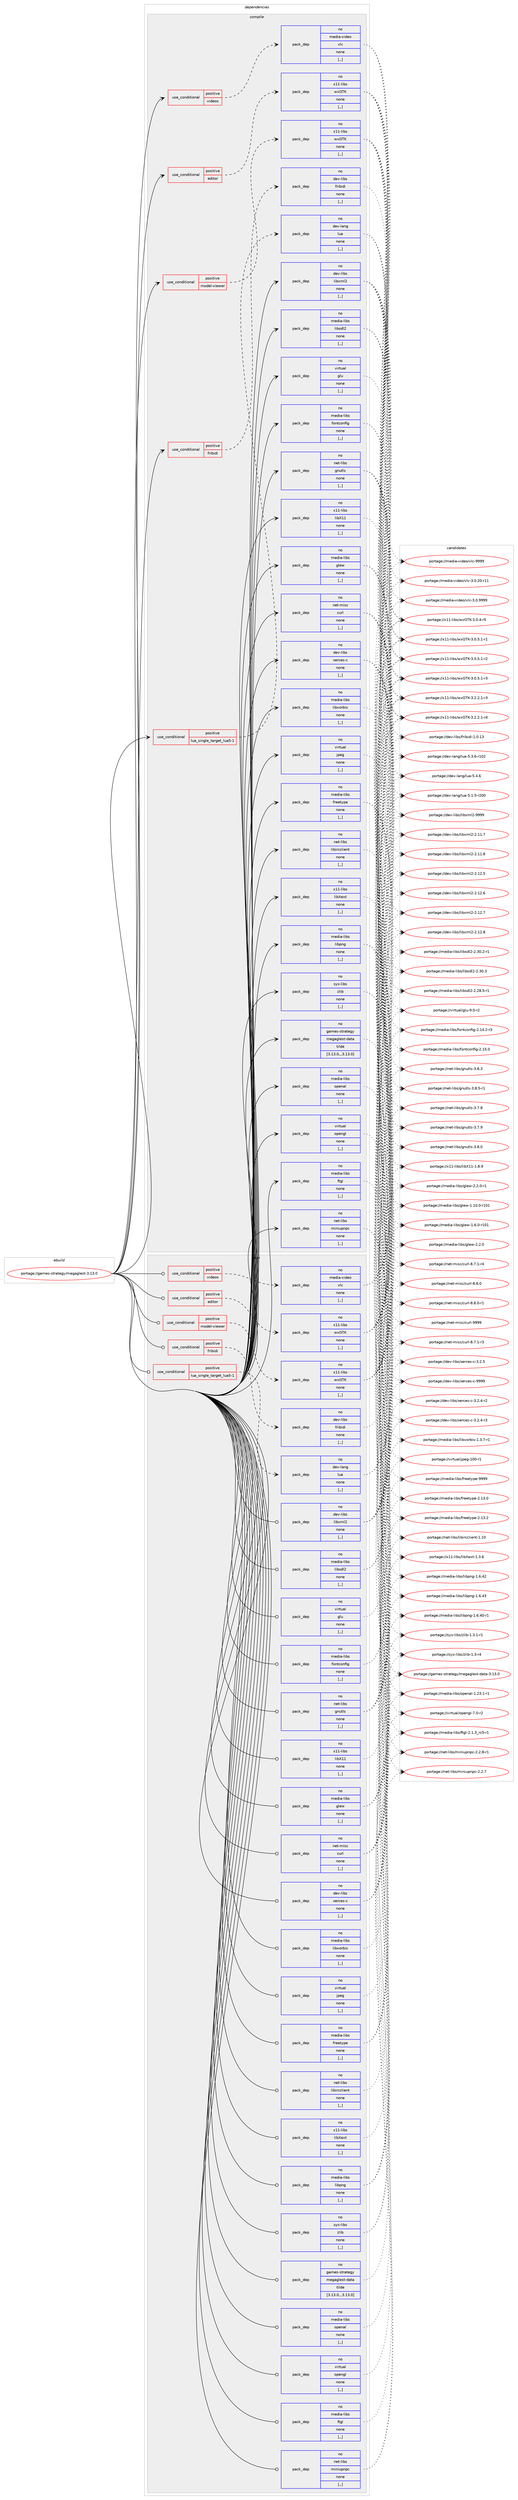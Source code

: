 digraph prolog {

# *************
# Graph options
# *************

newrank=true;
concentrate=true;
compound=true;
graph [rankdir=LR,fontname=Helvetica,fontsize=10,ranksep=1.5];#, ranksep=2.5, nodesep=0.2];
edge  [arrowhead=vee];
node  [fontname=Helvetica,fontsize=10];

# **********
# The ebuild
# **********

subgraph cluster_leftcol {
color=gray;
rank=same;
label=<<i>ebuild</i>>;
id [label="portage://games-strategy/megaglest-3.13.0", color=red, width=4, href="../games-strategy/megaglest-3.13.0.svg"];
}

# ****************
# The dependencies
# ****************

subgraph cluster_midcol {
color=gray;
label=<<i>dependencies</i>>;
subgraph cluster_compile {
fillcolor="#eeeeee";
style=filled;
label=<<i>compile</i>>;
subgraph cond63390 {
dependency230064 [label=<<TABLE BORDER="0" CELLBORDER="1" CELLSPACING="0" CELLPADDING="4"><TR><TD ROWSPAN="3" CELLPADDING="10">use_conditional</TD></TR><TR><TD>positive</TD></TR><TR><TD>editor</TD></TR></TABLE>>, shape=none, color=red];
subgraph pack165168 {
dependency230065 [label=<<TABLE BORDER="0" CELLBORDER="1" CELLSPACING="0" CELLPADDING="4" WIDTH="220"><TR><TD ROWSPAN="6" CELLPADDING="30">pack_dep</TD></TR><TR><TD WIDTH="110">no</TD></TR><TR><TD>x11-libs</TD></TR><TR><TD>wxGTK</TD></TR><TR><TD>none</TD></TR><TR><TD>[,,]</TD></TR></TABLE>>, shape=none, color=blue];
}
dependency230064:e -> dependency230065:w [weight=20,style="dashed",arrowhead="vee"];
}
id:e -> dependency230064:w [weight=20,style="solid",arrowhead="vee"];
subgraph cond63391 {
dependency230066 [label=<<TABLE BORDER="0" CELLBORDER="1" CELLSPACING="0" CELLPADDING="4"><TR><TD ROWSPAN="3" CELLPADDING="10">use_conditional</TD></TR><TR><TD>positive</TD></TR><TR><TD>fribidi</TD></TR></TABLE>>, shape=none, color=red];
subgraph pack165169 {
dependency230067 [label=<<TABLE BORDER="0" CELLBORDER="1" CELLSPACING="0" CELLPADDING="4" WIDTH="220"><TR><TD ROWSPAN="6" CELLPADDING="30">pack_dep</TD></TR><TR><TD WIDTH="110">no</TD></TR><TR><TD>dev-libs</TD></TR><TR><TD>fribidi</TD></TR><TR><TD>none</TD></TR><TR><TD>[,,]</TD></TR></TABLE>>, shape=none, color=blue];
}
dependency230066:e -> dependency230067:w [weight=20,style="dashed",arrowhead="vee"];
}
id:e -> dependency230066:w [weight=20,style="solid",arrowhead="vee"];
subgraph cond63392 {
dependency230068 [label=<<TABLE BORDER="0" CELLBORDER="1" CELLSPACING="0" CELLPADDING="4"><TR><TD ROWSPAN="3" CELLPADDING="10">use_conditional</TD></TR><TR><TD>positive</TD></TR><TR><TD>lua_single_target_lua5-1</TD></TR></TABLE>>, shape=none, color=red];
subgraph pack165170 {
dependency230069 [label=<<TABLE BORDER="0" CELLBORDER="1" CELLSPACING="0" CELLPADDING="4" WIDTH="220"><TR><TD ROWSPAN="6" CELLPADDING="30">pack_dep</TD></TR><TR><TD WIDTH="110">no</TD></TR><TR><TD>dev-lang</TD></TR><TR><TD>lua</TD></TR><TR><TD>none</TD></TR><TR><TD>[,,]</TD></TR></TABLE>>, shape=none, color=blue];
}
dependency230068:e -> dependency230069:w [weight=20,style="dashed",arrowhead="vee"];
}
id:e -> dependency230068:w [weight=20,style="solid",arrowhead="vee"];
subgraph cond63393 {
dependency230070 [label=<<TABLE BORDER="0" CELLBORDER="1" CELLSPACING="0" CELLPADDING="4"><TR><TD ROWSPAN="3" CELLPADDING="10">use_conditional</TD></TR><TR><TD>positive</TD></TR><TR><TD>model-viewer</TD></TR></TABLE>>, shape=none, color=red];
subgraph pack165171 {
dependency230071 [label=<<TABLE BORDER="0" CELLBORDER="1" CELLSPACING="0" CELLPADDING="4" WIDTH="220"><TR><TD ROWSPAN="6" CELLPADDING="30">pack_dep</TD></TR><TR><TD WIDTH="110">no</TD></TR><TR><TD>x11-libs</TD></TR><TR><TD>wxGTK</TD></TR><TR><TD>none</TD></TR><TR><TD>[,,]</TD></TR></TABLE>>, shape=none, color=blue];
}
dependency230070:e -> dependency230071:w [weight=20,style="dashed",arrowhead="vee"];
}
id:e -> dependency230070:w [weight=20,style="solid",arrowhead="vee"];
subgraph cond63394 {
dependency230072 [label=<<TABLE BORDER="0" CELLBORDER="1" CELLSPACING="0" CELLPADDING="4"><TR><TD ROWSPAN="3" CELLPADDING="10">use_conditional</TD></TR><TR><TD>positive</TD></TR><TR><TD>videos</TD></TR></TABLE>>, shape=none, color=red];
subgraph pack165172 {
dependency230073 [label=<<TABLE BORDER="0" CELLBORDER="1" CELLSPACING="0" CELLPADDING="4" WIDTH="220"><TR><TD ROWSPAN="6" CELLPADDING="30">pack_dep</TD></TR><TR><TD WIDTH="110">no</TD></TR><TR><TD>media-video</TD></TR><TR><TD>vlc</TD></TR><TR><TD>none</TD></TR><TR><TD>[,,]</TD></TR></TABLE>>, shape=none, color=blue];
}
dependency230072:e -> dependency230073:w [weight=20,style="dashed",arrowhead="vee"];
}
id:e -> dependency230072:w [weight=20,style="solid",arrowhead="vee"];
subgraph pack165173 {
dependency230074 [label=<<TABLE BORDER="0" CELLBORDER="1" CELLSPACING="0" CELLPADDING="4" WIDTH="220"><TR><TD ROWSPAN="6" CELLPADDING="30">pack_dep</TD></TR><TR><TD WIDTH="110">no</TD></TR><TR><TD>dev-libs</TD></TR><TR><TD>libxml2</TD></TR><TR><TD>none</TD></TR><TR><TD>[,,]</TD></TR></TABLE>>, shape=none, color=blue];
}
id:e -> dependency230074:w [weight=20,style="solid",arrowhead="vee"];
subgraph pack165174 {
dependency230075 [label=<<TABLE BORDER="0" CELLBORDER="1" CELLSPACING="0" CELLPADDING="4" WIDTH="220"><TR><TD ROWSPAN="6" CELLPADDING="30">pack_dep</TD></TR><TR><TD WIDTH="110">no</TD></TR><TR><TD>dev-libs</TD></TR><TR><TD>xerces-c</TD></TR><TR><TD>none</TD></TR><TR><TD>[,,]</TD></TR></TABLE>>, shape=none, color=blue];
}
id:e -> dependency230075:w [weight=20,style="solid",arrowhead="vee"];
subgraph pack165175 {
dependency230076 [label=<<TABLE BORDER="0" CELLBORDER="1" CELLSPACING="0" CELLPADDING="4" WIDTH="220"><TR><TD ROWSPAN="6" CELLPADDING="30">pack_dep</TD></TR><TR><TD WIDTH="110">no</TD></TR><TR><TD>games-strategy</TD></TR><TR><TD>megaglest-data</TD></TR><TR><TD>tilde</TD></TR><TR><TD>[3.13.0,,,3.13.0]</TD></TR></TABLE>>, shape=none, color=blue];
}
id:e -> dependency230076:w [weight=20,style="solid",arrowhead="vee"];
subgraph pack165176 {
dependency230077 [label=<<TABLE BORDER="0" CELLBORDER="1" CELLSPACING="0" CELLPADDING="4" WIDTH="220"><TR><TD ROWSPAN="6" CELLPADDING="30">pack_dep</TD></TR><TR><TD WIDTH="110">no</TD></TR><TR><TD>media-libs</TD></TR><TR><TD>fontconfig</TD></TR><TR><TD>none</TD></TR><TR><TD>[,,]</TD></TR></TABLE>>, shape=none, color=blue];
}
id:e -> dependency230077:w [weight=20,style="solid",arrowhead="vee"];
subgraph pack165177 {
dependency230078 [label=<<TABLE BORDER="0" CELLBORDER="1" CELLSPACING="0" CELLPADDING="4" WIDTH="220"><TR><TD ROWSPAN="6" CELLPADDING="30">pack_dep</TD></TR><TR><TD WIDTH="110">no</TD></TR><TR><TD>media-libs</TD></TR><TR><TD>freetype</TD></TR><TR><TD>none</TD></TR><TR><TD>[,,]</TD></TR></TABLE>>, shape=none, color=blue];
}
id:e -> dependency230078:w [weight=20,style="solid",arrowhead="vee"];
subgraph pack165178 {
dependency230079 [label=<<TABLE BORDER="0" CELLBORDER="1" CELLSPACING="0" CELLPADDING="4" WIDTH="220"><TR><TD ROWSPAN="6" CELLPADDING="30">pack_dep</TD></TR><TR><TD WIDTH="110">no</TD></TR><TR><TD>media-libs</TD></TR><TR><TD>ftgl</TD></TR><TR><TD>none</TD></TR><TR><TD>[,,]</TD></TR></TABLE>>, shape=none, color=blue];
}
id:e -> dependency230079:w [weight=20,style="solid",arrowhead="vee"];
subgraph pack165179 {
dependency230080 [label=<<TABLE BORDER="0" CELLBORDER="1" CELLSPACING="0" CELLPADDING="4" WIDTH="220"><TR><TD ROWSPAN="6" CELLPADDING="30">pack_dep</TD></TR><TR><TD WIDTH="110">no</TD></TR><TR><TD>media-libs</TD></TR><TR><TD>glew</TD></TR><TR><TD>none</TD></TR><TR><TD>[,,]</TD></TR></TABLE>>, shape=none, color=blue];
}
id:e -> dependency230080:w [weight=20,style="solid",arrowhead="vee"];
subgraph pack165180 {
dependency230081 [label=<<TABLE BORDER="0" CELLBORDER="1" CELLSPACING="0" CELLPADDING="4" WIDTH="220"><TR><TD ROWSPAN="6" CELLPADDING="30">pack_dep</TD></TR><TR><TD WIDTH="110">no</TD></TR><TR><TD>media-libs</TD></TR><TR><TD>libpng</TD></TR><TR><TD>none</TD></TR><TR><TD>[,,]</TD></TR></TABLE>>, shape=none, color=blue];
}
id:e -> dependency230081:w [weight=20,style="solid",arrowhead="vee"];
subgraph pack165181 {
dependency230082 [label=<<TABLE BORDER="0" CELLBORDER="1" CELLSPACING="0" CELLPADDING="4" WIDTH="220"><TR><TD ROWSPAN="6" CELLPADDING="30">pack_dep</TD></TR><TR><TD WIDTH="110">no</TD></TR><TR><TD>media-libs</TD></TR><TR><TD>libsdl2</TD></TR><TR><TD>none</TD></TR><TR><TD>[,,]</TD></TR></TABLE>>, shape=none, color=blue];
}
id:e -> dependency230082:w [weight=20,style="solid",arrowhead="vee"];
subgraph pack165182 {
dependency230083 [label=<<TABLE BORDER="0" CELLBORDER="1" CELLSPACING="0" CELLPADDING="4" WIDTH="220"><TR><TD ROWSPAN="6" CELLPADDING="30">pack_dep</TD></TR><TR><TD WIDTH="110">no</TD></TR><TR><TD>media-libs</TD></TR><TR><TD>libvorbis</TD></TR><TR><TD>none</TD></TR><TR><TD>[,,]</TD></TR></TABLE>>, shape=none, color=blue];
}
id:e -> dependency230083:w [weight=20,style="solid",arrowhead="vee"];
subgraph pack165183 {
dependency230084 [label=<<TABLE BORDER="0" CELLBORDER="1" CELLSPACING="0" CELLPADDING="4" WIDTH="220"><TR><TD ROWSPAN="6" CELLPADDING="30">pack_dep</TD></TR><TR><TD WIDTH="110">no</TD></TR><TR><TD>media-libs</TD></TR><TR><TD>openal</TD></TR><TR><TD>none</TD></TR><TR><TD>[,,]</TD></TR></TABLE>>, shape=none, color=blue];
}
id:e -> dependency230084:w [weight=20,style="solid",arrowhead="vee"];
subgraph pack165184 {
dependency230085 [label=<<TABLE BORDER="0" CELLBORDER="1" CELLSPACING="0" CELLPADDING="4" WIDTH="220"><TR><TD ROWSPAN="6" CELLPADDING="30">pack_dep</TD></TR><TR><TD WIDTH="110">no</TD></TR><TR><TD>net-libs</TD></TR><TR><TD>gnutls</TD></TR><TR><TD>none</TD></TR><TR><TD>[,,]</TD></TR></TABLE>>, shape=none, color=blue];
}
id:e -> dependency230085:w [weight=20,style="solid",arrowhead="vee"];
subgraph pack165185 {
dependency230086 [label=<<TABLE BORDER="0" CELLBORDER="1" CELLSPACING="0" CELLPADDING="4" WIDTH="220"><TR><TD ROWSPAN="6" CELLPADDING="30">pack_dep</TD></TR><TR><TD WIDTH="110">no</TD></TR><TR><TD>net-libs</TD></TR><TR><TD>libircclient</TD></TR><TR><TD>none</TD></TR><TR><TD>[,,]</TD></TR></TABLE>>, shape=none, color=blue];
}
id:e -> dependency230086:w [weight=20,style="solid",arrowhead="vee"];
subgraph pack165186 {
dependency230087 [label=<<TABLE BORDER="0" CELLBORDER="1" CELLSPACING="0" CELLPADDING="4" WIDTH="220"><TR><TD ROWSPAN="6" CELLPADDING="30">pack_dep</TD></TR><TR><TD WIDTH="110">no</TD></TR><TR><TD>net-libs</TD></TR><TR><TD>miniupnpc</TD></TR><TR><TD>none</TD></TR><TR><TD>[,,]</TD></TR></TABLE>>, shape=none, color=blue];
}
id:e -> dependency230087:w [weight=20,style="solid",arrowhead="vee"];
subgraph pack165187 {
dependency230088 [label=<<TABLE BORDER="0" CELLBORDER="1" CELLSPACING="0" CELLPADDING="4" WIDTH="220"><TR><TD ROWSPAN="6" CELLPADDING="30">pack_dep</TD></TR><TR><TD WIDTH="110">no</TD></TR><TR><TD>net-misc</TD></TR><TR><TD>curl</TD></TR><TR><TD>none</TD></TR><TR><TD>[,,]</TD></TR></TABLE>>, shape=none, color=blue];
}
id:e -> dependency230088:w [weight=20,style="solid",arrowhead="vee"];
subgraph pack165188 {
dependency230089 [label=<<TABLE BORDER="0" CELLBORDER="1" CELLSPACING="0" CELLPADDING="4" WIDTH="220"><TR><TD ROWSPAN="6" CELLPADDING="30">pack_dep</TD></TR><TR><TD WIDTH="110">no</TD></TR><TR><TD>sys-libs</TD></TR><TR><TD>zlib</TD></TR><TR><TD>none</TD></TR><TR><TD>[,,]</TD></TR></TABLE>>, shape=none, color=blue];
}
id:e -> dependency230089:w [weight=20,style="solid",arrowhead="vee"];
subgraph pack165189 {
dependency230090 [label=<<TABLE BORDER="0" CELLBORDER="1" CELLSPACING="0" CELLPADDING="4" WIDTH="220"><TR><TD ROWSPAN="6" CELLPADDING="30">pack_dep</TD></TR><TR><TD WIDTH="110">no</TD></TR><TR><TD>virtual</TD></TR><TR><TD>glu</TD></TR><TR><TD>none</TD></TR><TR><TD>[,,]</TD></TR></TABLE>>, shape=none, color=blue];
}
id:e -> dependency230090:w [weight=20,style="solid",arrowhead="vee"];
subgraph pack165190 {
dependency230091 [label=<<TABLE BORDER="0" CELLBORDER="1" CELLSPACING="0" CELLPADDING="4" WIDTH="220"><TR><TD ROWSPAN="6" CELLPADDING="30">pack_dep</TD></TR><TR><TD WIDTH="110">no</TD></TR><TR><TD>virtual</TD></TR><TR><TD>jpeg</TD></TR><TR><TD>none</TD></TR><TR><TD>[,,]</TD></TR></TABLE>>, shape=none, color=blue];
}
id:e -> dependency230091:w [weight=20,style="solid",arrowhead="vee"];
subgraph pack165191 {
dependency230092 [label=<<TABLE BORDER="0" CELLBORDER="1" CELLSPACING="0" CELLPADDING="4" WIDTH="220"><TR><TD ROWSPAN="6" CELLPADDING="30">pack_dep</TD></TR><TR><TD WIDTH="110">no</TD></TR><TR><TD>virtual</TD></TR><TR><TD>opengl</TD></TR><TR><TD>none</TD></TR><TR><TD>[,,]</TD></TR></TABLE>>, shape=none, color=blue];
}
id:e -> dependency230092:w [weight=20,style="solid",arrowhead="vee"];
subgraph pack165192 {
dependency230093 [label=<<TABLE BORDER="0" CELLBORDER="1" CELLSPACING="0" CELLPADDING="4" WIDTH="220"><TR><TD ROWSPAN="6" CELLPADDING="30">pack_dep</TD></TR><TR><TD WIDTH="110">no</TD></TR><TR><TD>x11-libs</TD></TR><TR><TD>libX11</TD></TR><TR><TD>none</TD></TR><TR><TD>[,,]</TD></TR></TABLE>>, shape=none, color=blue];
}
id:e -> dependency230093:w [weight=20,style="solid",arrowhead="vee"];
subgraph pack165193 {
dependency230094 [label=<<TABLE BORDER="0" CELLBORDER="1" CELLSPACING="0" CELLPADDING="4" WIDTH="220"><TR><TD ROWSPAN="6" CELLPADDING="30">pack_dep</TD></TR><TR><TD WIDTH="110">no</TD></TR><TR><TD>x11-libs</TD></TR><TR><TD>libXext</TD></TR><TR><TD>none</TD></TR><TR><TD>[,,]</TD></TR></TABLE>>, shape=none, color=blue];
}
id:e -> dependency230094:w [weight=20,style="solid",arrowhead="vee"];
}
subgraph cluster_compileandrun {
fillcolor="#eeeeee";
style=filled;
label=<<i>compile and run</i>>;
}
subgraph cluster_run {
fillcolor="#eeeeee";
style=filled;
label=<<i>run</i>>;
subgraph cond63395 {
dependency230095 [label=<<TABLE BORDER="0" CELLBORDER="1" CELLSPACING="0" CELLPADDING="4"><TR><TD ROWSPAN="3" CELLPADDING="10">use_conditional</TD></TR><TR><TD>positive</TD></TR><TR><TD>editor</TD></TR></TABLE>>, shape=none, color=red];
subgraph pack165194 {
dependency230096 [label=<<TABLE BORDER="0" CELLBORDER="1" CELLSPACING="0" CELLPADDING="4" WIDTH="220"><TR><TD ROWSPAN="6" CELLPADDING="30">pack_dep</TD></TR><TR><TD WIDTH="110">no</TD></TR><TR><TD>x11-libs</TD></TR><TR><TD>wxGTK</TD></TR><TR><TD>none</TD></TR><TR><TD>[,,]</TD></TR></TABLE>>, shape=none, color=blue];
}
dependency230095:e -> dependency230096:w [weight=20,style="dashed",arrowhead="vee"];
}
id:e -> dependency230095:w [weight=20,style="solid",arrowhead="odot"];
subgraph cond63396 {
dependency230097 [label=<<TABLE BORDER="0" CELLBORDER="1" CELLSPACING="0" CELLPADDING="4"><TR><TD ROWSPAN="3" CELLPADDING="10">use_conditional</TD></TR><TR><TD>positive</TD></TR><TR><TD>fribidi</TD></TR></TABLE>>, shape=none, color=red];
subgraph pack165195 {
dependency230098 [label=<<TABLE BORDER="0" CELLBORDER="1" CELLSPACING="0" CELLPADDING="4" WIDTH="220"><TR><TD ROWSPAN="6" CELLPADDING="30">pack_dep</TD></TR><TR><TD WIDTH="110">no</TD></TR><TR><TD>dev-libs</TD></TR><TR><TD>fribidi</TD></TR><TR><TD>none</TD></TR><TR><TD>[,,]</TD></TR></TABLE>>, shape=none, color=blue];
}
dependency230097:e -> dependency230098:w [weight=20,style="dashed",arrowhead="vee"];
}
id:e -> dependency230097:w [weight=20,style="solid",arrowhead="odot"];
subgraph cond63397 {
dependency230099 [label=<<TABLE BORDER="0" CELLBORDER="1" CELLSPACING="0" CELLPADDING="4"><TR><TD ROWSPAN="3" CELLPADDING="10">use_conditional</TD></TR><TR><TD>positive</TD></TR><TR><TD>lua_single_target_lua5-1</TD></TR></TABLE>>, shape=none, color=red];
subgraph pack165196 {
dependency230100 [label=<<TABLE BORDER="0" CELLBORDER="1" CELLSPACING="0" CELLPADDING="4" WIDTH="220"><TR><TD ROWSPAN="6" CELLPADDING="30">pack_dep</TD></TR><TR><TD WIDTH="110">no</TD></TR><TR><TD>dev-lang</TD></TR><TR><TD>lua</TD></TR><TR><TD>none</TD></TR><TR><TD>[,,]</TD></TR></TABLE>>, shape=none, color=blue];
}
dependency230099:e -> dependency230100:w [weight=20,style="dashed",arrowhead="vee"];
}
id:e -> dependency230099:w [weight=20,style="solid",arrowhead="odot"];
subgraph cond63398 {
dependency230101 [label=<<TABLE BORDER="0" CELLBORDER="1" CELLSPACING="0" CELLPADDING="4"><TR><TD ROWSPAN="3" CELLPADDING="10">use_conditional</TD></TR><TR><TD>positive</TD></TR><TR><TD>model-viewer</TD></TR></TABLE>>, shape=none, color=red];
subgraph pack165197 {
dependency230102 [label=<<TABLE BORDER="0" CELLBORDER="1" CELLSPACING="0" CELLPADDING="4" WIDTH="220"><TR><TD ROWSPAN="6" CELLPADDING="30">pack_dep</TD></TR><TR><TD WIDTH="110">no</TD></TR><TR><TD>x11-libs</TD></TR><TR><TD>wxGTK</TD></TR><TR><TD>none</TD></TR><TR><TD>[,,]</TD></TR></TABLE>>, shape=none, color=blue];
}
dependency230101:e -> dependency230102:w [weight=20,style="dashed",arrowhead="vee"];
}
id:e -> dependency230101:w [weight=20,style="solid",arrowhead="odot"];
subgraph cond63399 {
dependency230103 [label=<<TABLE BORDER="0" CELLBORDER="1" CELLSPACING="0" CELLPADDING="4"><TR><TD ROWSPAN="3" CELLPADDING="10">use_conditional</TD></TR><TR><TD>positive</TD></TR><TR><TD>videos</TD></TR></TABLE>>, shape=none, color=red];
subgraph pack165198 {
dependency230104 [label=<<TABLE BORDER="0" CELLBORDER="1" CELLSPACING="0" CELLPADDING="4" WIDTH="220"><TR><TD ROWSPAN="6" CELLPADDING="30">pack_dep</TD></TR><TR><TD WIDTH="110">no</TD></TR><TR><TD>media-video</TD></TR><TR><TD>vlc</TD></TR><TR><TD>none</TD></TR><TR><TD>[,,]</TD></TR></TABLE>>, shape=none, color=blue];
}
dependency230103:e -> dependency230104:w [weight=20,style="dashed",arrowhead="vee"];
}
id:e -> dependency230103:w [weight=20,style="solid",arrowhead="odot"];
subgraph pack165199 {
dependency230105 [label=<<TABLE BORDER="0" CELLBORDER="1" CELLSPACING="0" CELLPADDING="4" WIDTH="220"><TR><TD ROWSPAN="6" CELLPADDING="30">pack_dep</TD></TR><TR><TD WIDTH="110">no</TD></TR><TR><TD>dev-libs</TD></TR><TR><TD>libxml2</TD></TR><TR><TD>none</TD></TR><TR><TD>[,,]</TD></TR></TABLE>>, shape=none, color=blue];
}
id:e -> dependency230105:w [weight=20,style="solid",arrowhead="odot"];
subgraph pack165200 {
dependency230106 [label=<<TABLE BORDER="0" CELLBORDER="1" CELLSPACING="0" CELLPADDING="4" WIDTH="220"><TR><TD ROWSPAN="6" CELLPADDING="30">pack_dep</TD></TR><TR><TD WIDTH="110">no</TD></TR><TR><TD>dev-libs</TD></TR><TR><TD>xerces-c</TD></TR><TR><TD>none</TD></TR><TR><TD>[,,]</TD></TR></TABLE>>, shape=none, color=blue];
}
id:e -> dependency230106:w [weight=20,style="solid",arrowhead="odot"];
subgraph pack165201 {
dependency230107 [label=<<TABLE BORDER="0" CELLBORDER="1" CELLSPACING="0" CELLPADDING="4" WIDTH="220"><TR><TD ROWSPAN="6" CELLPADDING="30">pack_dep</TD></TR><TR><TD WIDTH="110">no</TD></TR><TR><TD>games-strategy</TD></TR><TR><TD>megaglest-data</TD></TR><TR><TD>tilde</TD></TR><TR><TD>[3.13.0,,,3.13.0]</TD></TR></TABLE>>, shape=none, color=blue];
}
id:e -> dependency230107:w [weight=20,style="solid",arrowhead="odot"];
subgraph pack165202 {
dependency230108 [label=<<TABLE BORDER="0" CELLBORDER="1" CELLSPACING="0" CELLPADDING="4" WIDTH="220"><TR><TD ROWSPAN="6" CELLPADDING="30">pack_dep</TD></TR><TR><TD WIDTH="110">no</TD></TR><TR><TD>media-libs</TD></TR><TR><TD>fontconfig</TD></TR><TR><TD>none</TD></TR><TR><TD>[,,]</TD></TR></TABLE>>, shape=none, color=blue];
}
id:e -> dependency230108:w [weight=20,style="solid",arrowhead="odot"];
subgraph pack165203 {
dependency230109 [label=<<TABLE BORDER="0" CELLBORDER="1" CELLSPACING="0" CELLPADDING="4" WIDTH="220"><TR><TD ROWSPAN="6" CELLPADDING="30">pack_dep</TD></TR><TR><TD WIDTH="110">no</TD></TR><TR><TD>media-libs</TD></TR><TR><TD>freetype</TD></TR><TR><TD>none</TD></TR><TR><TD>[,,]</TD></TR></TABLE>>, shape=none, color=blue];
}
id:e -> dependency230109:w [weight=20,style="solid",arrowhead="odot"];
subgraph pack165204 {
dependency230110 [label=<<TABLE BORDER="0" CELLBORDER="1" CELLSPACING="0" CELLPADDING="4" WIDTH="220"><TR><TD ROWSPAN="6" CELLPADDING="30">pack_dep</TD></TR><TR><TD WIDTH="110">no</TD></TR><TR><TD>media-libs</TD></TR><TR><TD>ftgl</TD></TR><TR><TD>none</TD></TR><TR><TD>[,,]</TD></TR></TABLE>>, shape=none, color=blue];
}
id:e -> dependency230110:w [weight=20,style="solid",arrowhead="odot"];
subgraph pack165205 {
dependency230111 [label=<<TABLE BORDER="0" CELLBORDER="1" CELLSPACING="0" CELLPADDING="4" WIDTH="220"><TR><TD ROWSPAN="6" CELLPADDING="30">pack_dep</TD></TR><TR><TD WIDTH="110">no</TD></TR><TR><TD>media-libs</TD></TR><TR><TD>glew</TD></TR><TR><TD>none</TD></TR><TR><TD>[,,]</TD></TR></TABLE>>, shape=none, color=blue];
}
id:e -> dependency230111:w [weight=20,style="solid",arrowhead="odot"];
subgraph pack165206 {
dependency230112 [label=<<TABLE BORDER="0" CELLBORDER="1" CELLSPACING="0" CELLPADDING="4" WIDTH="220"><TR><TD ROWSPAN="6" CELLPADDING="30">pack_dep</TD></TR><TR><TD WIDTH="110">no</TD></TR><TR><TD>media-libs</TD></TR><TR><TD>libpng</TD></TR><TR><TD>none</TD></TR><TR><TD>[,,]</TD></TR></TABLE>>, shape=none, color=blue];
}
id:e -> dependency230112:w [weight=20,style="solid",arrowhead="odot"];
subgraph pack165207 {
dependency230113 [label=<<TABLE BORDER="0" CELLBORDER="1" CELLSPACING="0" CELLPADDING="4" WIDTH="220"><TR><TD ROWSPAN="6" CELLPADDING="30">pack_dep</TD></TR><TR><TD WIDTH="110">no</TD></TR><TR><TD>media-libs</TD></TR><TR><TD>libsdl2</TD></TR><TR><TD>none</TD></TR><TR><TD>[,,]</TD></TR></TABLE>>, shape=none, color=blue];
}
id:e -> dependency230113:w [weight=20,style="solid",arrowhead="odot"];
subgraph pack165208 {
dependency230114 [label=<<TABLE BORDER="0" CELLBORDER="1" CELLSPACING="0" CELLPADDING="4" WIDTH="220"><TR><TD ROWSPAN="6" CELLPADDING="30">pack_dep</TD></TR><TR><TD WIDTH="110">no</TD></TR><TR><TD>media-libs</TD></TR><TR><TD>libvorbis</TD></TR><TR><TD>none</TD></TR><TR><TD>[,,]</TD></TR></TABLE>>, shape=none, color=blue];
}
id:e -> dependency230114:w [weight=20,style="solid",arrowhead="odot"];
subgraph pack165209 {
dependency230115 [label=<<TABLE BORDER="0" CELLBORDER="1" CELLSPACING="0" CELLPADDING="4" WIDTH="220"><TR><TD ROWSPAN="6" CELLPADDING="30">pack_dep</TD></TR><TR><TD WIDTH="110">no</TD></TR><TR><TD>media-libs</TD></TR><TR><TD>openal</TD></TR><TR><TD>none</TD></TR><TR><TD>[,,]</TD></TR></TABLE>>, shape=none, color=blue];
}
id:e -> dependency230115:w [weight=20,style="solid",arrowhead="odot"];
subgraph pack165210 {
dependency230116 [label=<<TABLE BORDER="0" CELLBORDER="1" CELLSPACING="0" CELLPADDING="4" WIDTH="220"><TR><TD ROWSPAN="6" CELLPADDING="30">pack_dep</TD></TR><TR><TD WIDTH="110">no</TD></TR><TR><TD>net-libs</TD></TR><TR><TD>gnutls</TD></TR><TR><TD>none</TD></TR><TR><TD>[,,]</TD></TR></TABLE>>, shape=none, color=blue];
}
id:e -> dependency230116:w [weight=20,style="solid",arrowhead="odot"];
subgraph pack165211 {
dependency230117 [label=<<TABLE BORDER="0" CELLBORDER="1" CELLSPACING="0" CELLPADDING="4" WIDTH="220"><TR><TD ROWSPAN="6" CELLPADDING="30">pack_dep</TD></TR><TR><TD WIDTH="110">no</TD></TR><TR><TD>net-libs</TD></TR><TR><TD>libircclient</TD></TR><TR><TD>none</TD></TR><TR><TD>[,,]</TD></TR></TABLE>>, shape=none, color=blue];
}
id:e -> dependency230117:w [weight=20,style="solid",arrowhead="odot"];
subgraph pack165212 {
dependency230118 [label=<<TABLE BORDER="0" CELLBORDER="1" CELLSPACING="0" CELLPADDING="4" WIDTH="220"><TR><TD ROWSPAN="6" CELLPADDING="30">pack_dep</TD></TR><TR><TD WIDTH="110">no</TD></TR><TR><TD>net-libs</TD></TR><TR><TD>miniupnpc</TD></TR><TR><TD>none</TD></TR><TR><TD>[,,]</TD></TR></TABLE>>, shape=none, color=blue];
}
id:e -> dependency230118:w [weight=20,style="solid",arrowhead="odot"];
subgraph pack165213 {
dependency230119 [label=<<TABLE BORDER="0" CELLBORDER="1" CELLSPACING="0" CELLPADDING="4" WIDTH="220"><TR><TD ROWSPAN="6" CELLPADDING="30">pack_dep</TD></TR><TR><TD WIDTH="110">no</TD></TR><TR><TD>net-misc</TD></TR><TR><TD>curl</TD></TR><TR><TD>none</TD></TR><TR><TD>[,,]</TD></TR></TABLE>>, shape=none, color=blue];
}
id:e -> dependency230119:w [weight=20,style="solid",arrowhead="odot"];
subgraph pack165214 {
dependency230120 [label=<<TABLE BORDER="0" CELLBORDER="1" CELLSPACING="0" CELLPADDING="4" WIDTH="220"><TR><TD ROWSPAN="6" CELLPADDING="30">pack_dep</TD></TR><TR><TD WIDTH="110">no</TD></TR><TR><TD>sys-libs</TD></TR><TR><TD>zlib</TD></TR><TR><TD>none</TD></TR><TR><TD>[,,]</TD></TR></TABLE>>, shape=none, color=blue];
}
id:e -> dependency230120:w [weight=20,style="solid",arrowhead="odot"];
subgraph pack165215 {
dependency230121 [label=<<TABLE BORDER="0" CELLBORDER="1" CELLSPACING="0" CELLPADDING="4" WIDTH="220"><TR><TD ROWSPAN="6" CELLPADDING="30">pack_dep</TD></TR><TR><TD WIDTH="110">no</TD></TR><TR><TD>virtual</TD></TR><TR><TD>glu</TD></TR><TR><TD>none</TD></TR><TR><TD>[,,]</TD></TR></TABLE>>, shape=none, color=blue];
}
id:e -> dependency230121:w [weight=20,style="solid",arrowhead="odot"];
subgraph pack165216 {
dependency230122 [label=<<TABLE BORDER="0" CELLBORDER="1" CELLSPACING="0" CELLPADDING="4" WIDTH="220"><TR><TD ROWSPAN="6" CELLPADDING="30">pack_dep</TD></TR><TR><TD WIDTH="110">no</TD></TR><TR><TD>virtual</TD></TR><TR><TD>jpeg</TD></TR><TR><TD>none</TD></TR><TR><TD>[,,]</TD></TR></TABLE>>, shape=none, color=blue];
}
id:e -> dependency230122:w [weight=20,style="solid",arrowhead="odot"];
subgraph pack165217 {
dependency230123 [label=<<TABLE BORDER="0" CELLBORDER="1" CELLSPACING="0" CELLPADDING="4" WIDTH="220"><TR><TD ROWSPAN="6" CELLPADDING="30">pack_dep</TD></TR><TR><TD WIDTH="110">no</TD></TR><TR><TD>virtual</TD></TR><TR><TD>opengl</TD></TR><TR><TD>none</TD></TR><TR><TD>[,,]</TD></TR></TABLE>>, shape=none, color=blue];
}
id:e -> dependency230123:w [weight=20,style="solid",arrowhead="odot"];
subgraph pack165218 {
dependency230124 [label=<<TABLE BORDER="0" CELLBORDER="1" CELLSPACING="0" CELLPADDING="4" WIDTH="220"><TR><TD ROWSPAN="6" CELLPADDING="30">pack_dep</TD></TR><TR><TD WIDTH="110">no</TD></TR><TR><TD>x11-libs</TD></TR><TR><TD>libX11</TD></TR><TR><TD>none</TD></TR><TR><TD>[,,]</TD></TR></TABLE>>, shape=none, color=blue];
}
id:e -> dependency230124:w [weight=20,style="solid",arrowhead="odot"];
subgraph pack165219 {
dependency230125 [label=<<TABLE BORDER="0" CELLBORDER="1" CELLSPACING="0" CELLPADDING="4" WIDTH="220"><TR><TD ROWSPAN="6" CELLPADDING="30">pack_dep</TD></TR><TR><TD WIDTH="110">no</TD></TR><TR><TD>x11-libs</TD></TR><TR><TD>libXext</TD></TR><TR><TD>none</TD></TR><TR><TD>[,,]</TD></TR></TABLE>>, shape=none, color=blue];
}
id:e -> dependency230125:w [weight=20,style="solid",arrowhead="odot"];
}
}

# **************
# The candidates
# **************

subgraph cluster_choices {
rank=same;
color=gray;
label=<<i>candidates</i>>;

subgraph choice165168 {
color=black;
nodesep=1;
choice12049494510810598115471191207184754551464846524511453 [label="portage://x11-libs/wxGTK-3.0.4-r5", color=red, width=4,href="../x11-libs/wxGTK-3.0.4-r5.svg"];
choice120494945108105981154711912071847545514648465346494511449 [label="portage://x11-libs/wxGTK-3.0.5.1-r1", color=red, width=4,href="../x11-libs/wxGTK-3.0.5.1-r1.svg"];
choice120494945108105981154711912071847545514648465346494511450 [label="portage://x11-libs/wxGTK-3.0.5.1-r2", color=red, width=4,href="../x11-libs/wxGTK-3.0.5.1-r2.svg"];
choice120494945108105981154711912071847545514648465346494511451 [label="portage://x11-libs/wxGTK-3.0.5.1-r3", color=red, width=4,href="../x11-libs/wxGTK-3.0.5.1-r3.svg"];
choice120494945108105981154711912071847545514650465046494511451 [label="portage://x11-libs/wxGTK-3.2.2.1-r3", color=red, width=4,href="../x11-libs/wxGTK-3.2.2.1-r3.svg"];
choice120494945108105981154711912071847545514650465046494511452 [label="portage://x11-libs/wxGTK-3.2.2.1-r4", color=red, width=4,href="../x11-libs/wxGTK-3.2.2.1-r4.svg"];
dependency230065:e -> choice12049494510810598115471191207184754551464846524511453:w [style=dotted,weight="100"];
dependency230065:e -> choice120494945108105981154711912071847545514648465346494511449:w [style=dotted,weight="100"];
dependency230065:e -> choice120494945108105981154711912071847545514648465346494511450:w [style=dotted,weight="100"];
dependency230065:e -> choice120494945108105981154711912071847545514648465346494511451:w [style=dotted,weight="100"];
dependency230065:e -> choice120494945108105981154711912071847545514650465046494511451:w [style=dotted,weight="100"];
dependency230065:e -> choice120494945108105981154711912071847545514650465046494511452:w [style=dotted,weight="100"];
}
subgraph choice165169 {
color=black;
nodesep=1;
choice1001011184510810598115471021141059810510010545494648464951 [label="portage://dev-libs/fribidi-1.0.13", color=red, width=4,href="../dev-libs/fribidi-1.0.13.svg"];
dependency230067:e -> choice1001011184510810598115471021141059810510010545494648464951:w [style=dotted,weight="100"];
}
subgraph choice165170 {
color=black;
nodesep=1;
choice1001011184510897110103471081179745534649465345114504848 [label="portage://dev-lang/lua-5.1.5-r200", color=red, width=4,href="../dev-lang/lua-5.1.5-r200.svg"];
choice1001011184510897110103471081179745534651465445114494850 [label="portage://dev-lang/lua-5.3.6-r102", color=red, width=4,href="../dev-lang/lua-5.3.6-r102.svg"];
choice10010111845108971101034710811797455346524654 [label="portage://dev-lang/lua-5.4.6", color=red, width=4,href="../dev-lang/lua-5.4.6.svg"];
dependency230069:e -> choice1001011184510897110103471081179745534649465345114504848:w [style=dotted,weight="100"];
dependency230069:e -> choice1001011184510897110103471081179745534651465445114494850:w [style=dotted,weight="100"];
dependency230069:e -> choice10010111845108971101034710811797455346524654:w [style=dotted,weight="100"];
}
subgraph choice165171 {
color=black;
nodesep=1;
choice12049494510810598115471191207184754551464846524511453 [label="portage://x11-libs/wxGTK-3.0.4-r5", color=red, width=4,href="../x11-libs/wxGTK-3.0.4-r5.svg"];
choice120494945108105981154711912071847545514648465346494511449 [label="portage://x11-libs/wxGTK-3.0.5.1-r1", color=red, width=4,href="../x11-libs/wxGTK-3.0.5.1-r1.svg"];
choice120494945108105981154711912071847545514648465346494511450 [label="portage://x11-libs/wxGTK-3.0.5.1-r2", color=red, width=4,href="../x11-libs/wxGTK-3.0.5.1-r2.svg"];
choice120494945108105981154711912071847545514648465346494511451 [label="portage://x11-libs/wxGTK-3.0.5.1-r3", color=red, width=4,href="../x11-libs/wxGTK-3.0.5.1-r3.svg"];
choice120494945108105981154711912071847545514650465046494511451 [label="portage://x11-libs/wxGTK-3.2.2.1-r3", color=red, width=4,href="../x11-libs/wxGTK-3.2.2.1-r3.svg"];
choice120494945108105981154711912071847545514650465046494511452 [label="portage://x11-libs/wxGTK-3.2.2.1-r4", color=red, width=4,href="../x11-libs/wxGTK-3.2.2.1-r4.svg"];
dependency230071:e -> choice12049494510810598115471191207184754551464846524511453:w [style=dotted,weight="100"];
dependency230071:e -> choice120494945108105981154711912071847545514648465346494511449:w [style=dotted,weight="100"];
dependency230071:e -> choice120494945108105981154711912071847545514648465346494511450:w [style=dotted,weight="100"];
dependency230071:e -> choice120494945108105981154711912071847545514648465346494511451:w [style=dotted,weight="100"];
dependency230071:e -> choice120494945108105981154711912071847545514650465046494511451:w [style=dotted,weight="100"];
dependency230071:e -> choice120494945108105981154711912071847545514650465046494511452:w [style=dotted,weight="100"];
}
subgraph choice165172 {
color=black;
nodesep=1;
choice1091011001059745118105100101111471181089945514648465048451144949 [label="portage://media-video/vlc-3.0.20-r11", color=red, width=4,href="../media-video/vlc-3.0.20-r11.svg"];
choice10910110010597451181051001011114711810899455146484657575757 [label="portage://media-video/vlc-3.0.9999", color=red, width=4,href="../media-video/vlc-3.0.9999.svg"];
choice109101100105974511810510010111147118108994557575757 [label="portage://media-video/vlc-9999", color=red, width=4,href="../media-video/vlc-9999.svg"];
dependency230073:e -> choice1091011001059745118105100101111471181089945514648465048451144949:w [style=dotted,weight="100"];
dependency230073:e -> choice10910110010597451181051001011114711810899455146484657575757:w [style=dotted,weight="100"];
dependency230073:e -> choice109101100105974511810510010111147118108994557575757:w [style=dotted,weight="100"];
}
subgraph choice165173 {
color=black;
nodesep=1;
choice100101118451081059811547108105981201091085045504649494655 [label="portage://dev-libs/libxml2-2.11.7", color=red, width=4,href="../dev-libs/libxml2-2.11.7.svg"];
choice100101118451081059811547108105981201091085045504649494656 [label="portage://dev-libs/libxml2-2.11.8", color=red, width=4,href="../dev-libs/libxml2-2.11.8.svg"];
choice100101118451081059811547108105981201091085045504649504653 [label="portage://dev-libs/libxml2-2.12.5", color=red, width=4,href="../dev-libs/libxml2-2.12.5.svg"];
choice100101118451081059811547108105981201091085045504649504654 [label="portage://dev-libs/libxml2-2.12.6", color=red, width=4,href="../dev-libs/libxml2-2.12.6.svg"];
choice100101118451081059811547108105981201091085045504649504655 [label="portage://dev-libs/libxml2-2.12.7", color=red, width=4,href="../dev-libs/libxml2-2.12.7.svg"];
choice100101118451081059811547108105981201091085045504649504656 [label="portage://dev-libs/libxml2-2.12.8", color=red, width=4,href="../dev-libs/libxml2-2.12.8.svg"];
choice10010111845108105981154710810598120109108504557575757 [label="portage://dev-libs/libxml2-9999", color=red, width=4,href="../dev-libs/libxml2-9999.svg"];
dependency230074:e -> choice100101118451081059811547108105981201091085045504649494655:w [style=dotted,weight="100"];
dependency230074:e -> choice100101118451081059811547108105981201091085045504649494656:w [style=dotted,weight="100"];
dependency230074:e -> choice100101118451081059811547108105981201091085045504649504653:w [style=dotted,weight="100"];
dependency230074:e -> choice100101118451081059811547108105981201091085045504649504654:w [style=dotted,weight="100"];
dependency230074:e -> choice100101118451081059811547108105981201091085045504649504655:w [style=dotted,weight="100"];
dependency230074:e -> choice100101118451081059811547108105981201091085045504649504656:w [style=dotted,weight="100"];
dependency230074:e -> choice10010111845108105981154710810598120109108504557575757:w [style=dotted,weight="100"];
}
subgraph choice165174 {
color=black;
nodesep=1;
choice1001011184510810598115471201011149910111545994551465046524511450 [label="portage://dev-libs/xerces-c-3.2.4-r2", color=red, width=4,href="../dev-libs/xerces-c-3.2.4-r2.svg"];
choice1001011184510810598115471201011149910111545994551465046524511451 [label="portage://dev-libs/xerces-c-3.2.4-r3", color=red, width=4,href="../dev-libs/xerces-c-3.2.4-r3.svg"];
choice100101118451081059811547120101114991011154599455146504653 [label="portage://dev-libs/xerces-c-3.2.5", color=red, width=4,href="../dev-libs/xerces-c-3.2.5.svg"];
choice1001011184510810598115471201011149910111545994557575757 [label="portage://dev-libs/xerces-c-9999", color=red, width=4,href="../dev-libs/xerces-c-9999.svg"];
dependency230075:e -> choice1001011184510810598115471201011149910111545994551465046524511450:w [style=dotted,weight="100"];
dependency230075:e -> choice1001011184510810598115471201011149910111545994551465046524511451:w [style=dotted,weight="100"];
dependency230075:e -> choice100101118451081059811547120101114991011154599455146504653:w [style=dotted,weight="100"];
dependency230075:e -> choice1001011184510810598115471201011149910111545994557575757:w [style=dotted,weight="100"];
}
subgraph choice165175 {
color=black;
nodesep=1;
choice103971091011154511511611497116101103121471091011039710310810111511645100971169745514649514648 [label="portage://games-strategy/megaglest-data-3.13.0", color=red, width=4,href="../games-strategy/megaglest-data-3.13.0.svg"];
dependency230076:e -> choice103971091011154511511611497116101103121471091011039710310810111511645100971169745514649514648:w [style=dotted,weight="100"];
}
subgraph choice165176 {
color=black;
nodesep=1;
choice1091011001059745108105981154710211111011699111110102105103455046495246504511451 [label="portage://media-libs/fontconfig-2.14.2-r3", color=red, width=4,href="../media-libs/fontconfig-2.14.2-r3.svg"];
choice109101100105974510810598115471021111101169911111010210510345504649534648 [label="portage://media-libs/fontconfig-2.15.0", color=red, width=4,href="../media-libs/fontconfig-2.15.0.svg"];
dependency230077:e -> choice1091011001059745108105981154710211111011699111110102105103455046495246504511451:w [style=dotted,weight="100"];
dependency230077:e -> choice109101100105974510810598115471021111101169911111010210510345504649534648:w [style=dotted,weight="100"];
}
subgraph choice165177 {
color=black;
nodesep=1;
choice1091011001059745108105981154710211410110111612111210145504649514648 [label="portage://media-libs/freetype-2.13.0", color=red, width=4,href="../media-libs/freetype-2.13.0.svg"];
choice1091011001059745108105981154710211410110111612111210145504649514650 [label="portage://media-libs/freetype-2.13.2", color=red, width=4,href="../media-libs/freetype-2.13.2.svg"];
choice109101100105974510810598115471021141011011161211121014557575757 [label="portage://media-libs/freetype-9999", color=red, width=4,href="../media-libs/freetype-9999.svg"];
dependency230078:e -> choice1091011001059745108105981154710211410110111612111210145504649514648:w [style=dotted,weight="100"];
dependency230078:e -> choice1091011001059745108105981154710211410110111612111210145504649514650:w [style=dotted,weight="100"];
dependency230078:e -> choice109101100105974510810598115471021141011011161211121014557575757:w [style=dotted,weight="100"];
}
subgraph choice165178 {
color=black;
nodesep=1;
choice109101100105974510810598115471021161031084550464946519511499534511449 [label="portage://media-libs/ftgl-2.1.3_rc5-r1", color=red, width=4,href="../media-libs/ftgl-2.1.3_rc5-r1.svg"];
dependency230079:e -> choice109101100105974510810598115471021161031084550464946519511499534511449:w [style=dotted,weight="100"];
}
subgraph choice165179 {
color=black;
nodesep=1;
choice109101100105974510810598115471031081011194549464948464845114494849 [label="portage://media-libs/glew-1.10.0-r101", color=red, width=4,href="../media-libs/glew-1.10.0-r101.svg"];
choice1091011001059745108105981154710310810111945494654464845114494849 [label="portage://media-libs/glew-1.6.0-r101", color=red, width=4,href="../media-libs/glew-1.6.0-r101.svg"];
choice10910110010597451081059811547103108101119455046504648 [label="portage://media-libs/glew-2.2.0", color=red, width=4,href="../media-libs/glew-2.2.0.svg"];
choice109101100105974510810598115471031081011194550465046484511449 [label="portage://media-libs/glew-2.2.0-r1", color=red, width=4,href="../media-libs/glew-2.2.0-r1.svg"];
dependency230080:e -> choice109101100105974510810598115471031081011194549464948464845114494849:w [style=dotted,weight="100"];
dependency230080:e -> choice1091011001059745108105981154710310810111945494654464845114494849:w [style=dotted,weight="100"];
dependency230080:e -> choice10910110010597451081059811547103108101119455046504648:w [style=dotted,weight="100"];
dependency230080:e -> choice109101100105974510810598115471031081011194550465046484511449:w [style=dotted,weight="100"];
}
subgraph choice165180 {
color=black;
nodesep=1;
choice1091011001059745108105981154710810598112110103454946544652484511449 [label="portage://media-libs/libpng-1.6.40-r1", color=red, width=4,href="../media-libs/libpng-1.6.40-r1.svg"];
choice109101100105974510810598115471081059811211010345494654465250 [label="portage://media-libs/libpng-1.6.42", color=red, width=4,href="../media-libs/libpng-1.6.42.svg"];
choice109101100105974510810598115471081059811211010345494654465251 [label="portage://media-libs/libpng-1.6.43", color=red, width=4,href="../media-libs/libpng-1.6.43.svg"];
dependency230081:e -> choice1091011001059745108105981154710810598112110103454946544652484511449:w [style=dotted,weight="100"];
dependency230081:e -> choice109101100105974510810598115471081059811211010345494654465250:w [style=dotted,weight="100"];
dependency230081:e -> choice109101100105974510810598115471081059811211010345494654465251:w [style=dotted,weight="100"];
}
subgraph choice165181 {
color=black;
nodesep=1;
choice109101100105974510810598115471081059811510010850455046505646534511449 [label="portage://media-libs/libsdl2-2.28.5-r1", color=red, width=4,href="../media-libs/libsdl2-2.28.5-r1.svg"];
choice109101100105974510810598115471081059811510010850455046514846504511449 [label="portage://media-libs/libsdl2-2.30.2-r1", color=red, width=4,href="../media-libs/libsdl2-2.30.2-r1.svg"];
choice10910110010597451081059811547108105981151001085045504651484651 [label="portage://media-libs/libsdl2-2.30.3", color=red, width=4,href="../media-libs/libsdl2-2.30.3.svg"];
dependency230082:e -> choice109101100105974510810598115471081059811510010850455046505646534511449:w [style=dotted,weight="100"];
dependency230082:e -> choice109101100105974510810598115471081059811510010850455046514846504511449:w [style=dotted,weight="100"];
dependency230082:e -> choice10910110010597451081059811547108105981151001085045504651484651:w [style=dotted,weight="100"];
}
subgraph choice165182 {
color=black;
nodesep=1;
choice1091011001059745108105981154710810598118111114981051154549465146554511449 [label="portage://media-libs/libvorbis-1.3.7-r1", color=red, width=4,href="../media-libs/libvorbis-1.3.7-r1.svg"];
dependency230083:e -> choice1091011001059745108105981154710810598118111114981051154549465146554511449:w [style=dotted,weight="100"];
}
subgraph choice165183 {
color=black;
nodesep=1;
choice1091011001059745108105981154711111210111097108454946505146494511449 [label="portage://media-libs/openal-1.23.1-r1", color=red, width=4,href="../media-libs/openal-1.23.1-r1.svg"];
dependency230084:e -> choice1091011001059745108105981154711111210111097108454946505146494511449:w [style=dotted,weight="100"];
}
subgraph choice165184 {
color=black;
nodesep=1;
choice110101116451081059811547103110117116108115455146554656 [label="portage://net-libs/gnutls-3.7.8", color=red, width=4,href="../net-libs/gnutls-3.7.8.svg"];
choice110101116451081059811547103110117116108115455146554657 [label="portage://net-libs/gnutls-3.7.9", color=red, width=4,href="../net-libs/gnutls-3.7.9.svg"];
choice110101116451081059811547103110117116108115455146564648 [label="portage://net-libs/gnutls-3.8.0", color=red, width=4,href="../net-libs/gnutls-3.8.0.svg"];
choice110101116451081059811547103110117116108115455146564651 [label="portage://net-libs/gnutls-3.8.3", color=red, width=4,href="../net-libs/gnutls-3.8.3.svg"];
choice1101011164510810598115471031101171161081154551465646534511449 [label="portage://net-libs/gnutls-3.8.5-r1", color=red, width=4,href="../net-libs/gnutls-3.8.5-r1.svg"];
dependency230085:e -> choice110101116451081059811547103110117116108115455146554656:w [style=dotted,weight="100"];
dependency230085:e -> choice110101116451081059811547103110117116108115455146554657:w [style=dotted,weight="100"];
dependency230085:e -> choice110101116451081059811547103110117116108115455146564648:w [style=dotted,weight="100"];
dependency230085:e -> choice110101116451081059811547103110117116108115455146564651:w [style=dotted,weight="100"];
dependency230085:e -> choice1101011164510810598115471031101171161081154551465646534511449:w [style=dotted,weight="100"];
}
subgraph choice165185 {
color=black;
nodesep=1;
choice1101011164510810598115471081059810511499991081051011101164549464948 [label="portage://net-libs/libircclient-1.10", color=red, width=4,href="../net-libs/libircclient-1.10.svg"];
dependency230086:e -> choice1101011164510810598115471081059810511499991081051011101164549464948:w [style=dotted,weight="100"];
}
subgraph choice165186 {
color=black;
nodesep=1;
choice11010111645108105981154710910511010511711211011299455046504655 [label="portage://net-libs/miniupnpc-2.2.7", color=red, width=4,href="../net-libs/miniupnpc-2.2.7.svg"];
choice110101116451081059811547109105110105117112110112994550465046564511449 [label="portage://net-libs/miniupnpc-2.2.8-r1", color=red, width=4,href="../net-libs/miniupnpc-2.2.8-r1.svg"];
dependency230087:e -> choice11010111645108105981154710910511010511711211011299455046504655:w [style=dotted,weight="100"];
dependency230087:e -> choice110101116451081059811547109105110105117112110112994550465046564511449:w [style=dotted,weight="100"];
}
subgraph choice165187 {
color=black;
nodesep=1;
choice110101116451091051159947991171141084556465546494511451 [label="portage://net-misc/curl-8.7.1-r3", color=red, width=4,href="../net-misc/curl-8.7.1-r3.svg"];
choice110101116451091051159947991171141084556465546494511452 [label="portage://net-misc/curl-8.7.1-r4", color=red, width=4,href="../net-misc/curl-8.7.1-r4.svg"];
choice11010111645109105115994799117114108455646564648 [label="portage://net-misc/curl-8.8.0", color=red, width=4,href="../net-misc/curl-8.8.0.svg"];
choice110101116451091051159947991171141084556465646484511449 [label="portage://net-misc/curl-8.8.0-r1", color=red, width=4,href="../net-misc/curl-8.8.0-r1.svg"];
choice110101116451091051159947991171141084557575757 [label="portage://net-misc/curl-9999", color=red, width=4,href="../net-misc/curl-9999.svg"];
dependency230088:e -> choice110101116451091051159947991171141084556465546494511451:w [style=dotted,weight="100"];
dependency230088:e -> choice110101116451091051159947991171141084556465546494511452:w [style=dotted,weight="100"];
dependency230088:e -> choice11010111645109105115994799117114108455646564648:w [style=dotted,weight="100"];
dependency230088:e -> choice110101116451091051159947991171141084556465646484511449:w [style=dotted,weight="100"];
dependency230088:e -> choice110101116451091051159947991171141084557575757:w [style=dotted,weight="100"];
}
subgraph choice165188 {
color=black;
nodesep=1;
choice11512111545108105981154712210810598454946514511452 [label="portage://sys-libs/zlib-1.3-r4", color=red, width=4,href="../sys-libs/zlib-1.3-r4.svg"];
choice115121115451081059811547122108105984549465146494511449 [label="portage://sys-libs/zlib-1.3.1-r1", color=red, width=4,href="../sys-libs/zlib-1.3.1-r1.svg"];
dependency230089:e -> choice11512111545108105981154712210810598454946514511452:w [style=dotted,weight="100"];
dependency230089:e -> choice115121115451081059811547122108105984549465146494511449:w [style=dotted,weight="100"];
}
subgraph choice165189 {
color=black;
nodesep=1;
choice1181051141161179710847103108117455746484511450 [label="portage://virtual/glu-9.0-r2", color=red, width=4,href="../virtual/glu-9.0-r2.svg"];
dependency230090:e -> choice1181051141161179710847103108117455746484511450:w [style=dotted,weight="100"];
}
subgraph choice165190 {
color=black;
nodesep=1;
choice1181051141161179710847106112101103454948484511449 [label="portage://virtual/jpeg-100-r1", color=red, width=4,href="../virtual/jpeg-100-r1.svg"];
dependency230091:e -> choice1181051141161179710847106112101103454948484511449:w [style=dotted,weight="100"];
}
subgraph choice165191 {
color=black;
nodesep=1;
choice1181051141161179710847111112101110103108455546484511450 [label="portage://virtual/opengl-7.0-r2", color=red, width=4,href="../virtual/opengl-7.0-r2.svg"];
dependency230092:e -> choice1181051141161179710847111112101110103108455546484511450:w [style=dotted,weight="100"];
}
subgraph choice165192 {
color=black;
nodesep=1;
choice120494945108105981154710810598884949454946564657 [label="portage://x11-libs/libX11-1.8.9", color=red, width=4,href="../x11-libs/libX11-1.8.9.svg"];
dependency230093:e -> choice120494945108105981154710810598884949454946564657:w [style=dotted,weight="100"];
}
subgraph choice165193 {
color=black;
nodesep=1;
choice12049494510810598115471081059888101120116454946514654 [label="portage://x11-libs/libXext-1.3.6", color=red, width=4,href="../x11-libs/libXext-1.3.6.svg"];
dependency230094:e -> choice12049494510810598115471081059888101120116454946514654:w [style=dotted,weight="100"];
}
subgraph choice165194 {
color=black;
nodesep=1;
choice12049494510810598115471191207184754551464846524511453 [label="portage://x11-libs/wxGTK-3.0.4-r5", color=red, width=4,href="../x11-libs/wxGTK-3.0.4-r5.svg"];
choice120494945108105981154711912071847545514648465346494511449 [label="portage://x11-libs/wxGTK-3.0.5.1-r1", color=red, width=4,href="../x11-libs/wxGTK-3.0.5.1-r1.svg"];
choice120494945108105981154711912071847545514648465346494511450 [label="portage://x11-libs/wxGTK-3.0.5.1-r2", color=red, width=4,href="../x11-libs/wxGTK-3.0.5.1-r2.svg"];
choice120494945108105981154711912071847545514648465346494511451 [label="portage://x11-libs/wxGTK-3.0.5.1-r3", color=red, width=4,href="../x11-libs/wxGTK-3.0.5.1-r3.svg"];
choice120494945108105981154711912071847545514650465046494511451 [label="portage://x11-libs/wxGTK-3.2.2.1-r3", color=red, width=4,href="../x11-libs/wxGTK-3.2.2.1-r3.svg"];
choice120494945108105981154711912071847545514650465046494511452 [label="portage://x11-libs/wxGTK-3.2.2.1-r4", color=red, width=4,href="../x11-libs/wxGTK-3.2.2.1-r4.svg"];
dependency230096:e -> choice12049494510810598115471191207184754551464846524511453:w [style=dotted,weight="100"];
dependency230096:e -> choice120494945108105981154711912071847545514648465346494511449:w [style=dotted,weight="100"];
dependency230096:e -> choice120494945108105981154711912071847545514648465346494511450:w [style=dotted,weight="100"];
dependency230096:e -> choice120494945108105981154711912071847545514648465346494511451:w [style=dotted,weight="100"];
dependency230096:e -> choice120494945108105981154711912071847545514650465046494511451:w [style=dotted,weight="100"];
dependency230096:e -> choice120494945108105981154711912071847545514650465046494511452:w [style=dotted,weight="100"];
}
subgraph choice165195 {
color=black;
nodesep=1;
choice1001011184510810598115471021141059810510010545494648464951 [label="portage://dev-libs/fribidi-1.0.13", color=red, width=4,href="../dev-libs/fribidi-1.0.13.svg"];
dependency230098:e -> choice1001011184510810598115471021141059810510010545494648464951:w [style=dotted,weight="100"];
}
subgraph choice165196 {
color=black;
nodesep=1;
choice1001011184510897110103471081179745534649465345114504848 [label="portage://dev-lang/lua-5.1.5-r200", color=red, width=4,href="../dev-lang/lua-5.1.5-r200.svg"];
choice1001011184510897110103471081179745534651465445114494850 [label="portage://dev-lang/lua-5.3.6-r102", color=red, width=4,href="../dev-lang/lua-5.3.6-r102.svg"];
choice10010111845108971101034710811797455346524654 [label="portage://dev-lang/lua-5.4.6", color=red, width=4,href="../dev-lang/lua-5.4.6.svg"];
dependency230100:e -> choice1001011184510897110103471081179745534649465345114504848:w [style=dotted,weight="100"];
dependency230100:e -> choice1001011184510897110103471081179745534651465445114494850:w [style=dotted,weight="100"];
dependency230100:e -> choice10010111845108971101034710811797455346524654:w [style=dotted,weight="100"];
}
subgraph choice165197 {
color=black;
nodesep=1;
choice12049494510810598115471191207184754551464846524511453 [label="portage://x11-libs/wxGTK-3.0.4-r5", color=red, width=4,href="../x11-libs/wxGTK-3.0.4-r5.svg"];
choice120494945108105981154711912071847545514648465346494511449 [label="portage://x11-libs/wxGTK-3.0.5.1-r1", color=red, width=4,href="../x11-libs/wxGTK-3.0.5.1-r1.svg"];
choice120494945108105981154711912071847545514648465346494511450 [label="portage://x11-libs/wxGTK-3.0.5.1-r2", color=red, width=4,href="../x11-libs/wxGTK-3.0.5.1-r2.svg"];
choice120494945108105981154711912071847545514648465346494511451 [label="portage://x11-libs/wxGTK-3.0.5.1-r3", color=red, width=4,href="../x11-libs/wxGTK-3.0.5.1-r3.svg"];
choice120494945108105981154711912071847545514650465046494511451 [label="portage://x11-libs/wxGTK-3.2.2.1-r3", color=red, width=4,href="../x11-libs/wxGTK-3.2.2.1-r3.svg"];
choice120494945108105981154711912071847545514650465046494511452 [label="portage://x11-libs/wxGTK-3.2.2.1-r4", color=red, width=4,href="../x11-libs/wxGTK-3.2.2.1-r4.svg"];
dependency230102:e -> choice12049494510810598115471191207184754551464846524511453:w [style=dotted,weight="100"];
dependency230102:e -> choice120494945108105981154711912071847545514648465346494511449:w [style=dotted,weight="100"];
dependency230102:e -> choice120494945108105981154711912071847545514648465346494511450:w [style=dotted,weight="100"];
dependency230102:e -> choice120494945108105981154711912071847545514648465346494511451:w [style=dotted,weight="100"];
dependency230102:e -> choice120494945108105981154711912071847545514650465046494511451:w [style=dotted,weight="100"];
dependency230102:e -> choice120494945108105981154711912071847545514650465046494511452:w [style=dotted,weight="100"];
}
subgraph choice165198 {
color=black;
nodesep=1;
choice1091011001059745118105100101111471181089945514648465048451144949 [label="portage://media-video/vlc-3.0.20-r11", color=red, width=4,href="../media-video/vlc-3.0.20-r11.svg"];
choice10910110010597451181051001011114711810899455146484657575757 [label="portage://media-video/vlc-3.0.9999", color=red, width=4,href="../media-video/vlc-3.0.9999.svg"];
choice109101100105974511810510010111147118108994557575757 [label="portage://media-video/vlc-9999", color=red, width=4,href="../media-video/vlc-9999.svg"];
dependency230104:e -> choice1091011001059745118105100101111471181089945514648465048451144949:w [style=dotted,weight="100"];
dependency230104:e -> choice10910110010597451181051001011114711810899455146484657575757:w [style=dotted,weight="100"];
dependency230104:e -> choice109101100105974511810510010111147118108994557575757:w [style=dotted,weight="100"];
}
subgraph choice165199 {
color=black;
nodesep=1;
choice100101118451081059811547108105981201091085045504649494655 [label="portage://dev-libs/libxml2-2.11.7", color=red, width=4,href="../dev-libs/libxml2-2.11.7.svg"];
choice100101118451081059811547108105981201091085045504649494656 [label="portage://dev-libs/libxml2-2.11.8", color=red, width=4,href="../dev-libs/libxml2-2.11.8.svg"];
choice100101118451081059811547108105981201091085045504649504653 [label="portage://dev-libs/libxml2-2.12.5", color=red, width=4,href="../dev-libs/libxml2-2.12.5.svg"];
choice100101118451081059811547108105981201091085045504649504654 [label="portage://dev-libs/libxml2-2.12.6", color=red, width=4,href="../dev-libs/libxml2-2.12.6.svg"];
choice100101118451081059811547108105981201091085045504649504655 [label="portage://dev-libs/libxml2-2.12.7", color=red, width=4,href="../dev-libs/libxml2-2.12.7.svg"];
choice100101118451081059811547108105981201091085045504649504656 [label="portage://dev-libs/libxml2-2.12.8", color=red, width=4,href="../dev-libs/libxml2-2.12.8.svg"];
choice10010111845108105981154710810598120109108504557575757 [label="portage://dev-libs/libxml2-9999", color=red, width=4,href="../dev-libs/libxml2-9999.svg"];
dependency230105:e -> choice100101118451081059811547108105981201091085045504649494655:w [style=dotted,weight="100"];
dependency230105:e -> choice100101118451081059811547108105981201091085045504649494656:w [style=dotted,weight="100"];
dependency230105:e -> choice100101118451081059811547108105981201091085045504649504653:w [style=dotted,weight="100"];
dependency230105:e -> choice100101118451081059811547108105981201091085045504649504654:w [style=dotted,weight="100"];
dependency230105:e -> choice100101118451081059811547108105981201091085045504649504655:w [style=dotted,weight="100"];
dependency230105:e -> choice100101118451081059811547108105981201091085045504649504656:w [style=dotted,weight="100"];
dependency230105:e -> choice10010111845108105981154710810598120109108504557575757:w [style=dotted,weight="100"];
}
subgraph choice165200 {
color=black;
nodesep=1;
choice1001011184510810598115471201011149910111545994551465046524511450 [label="portage://dev-libs/xerces-c-3.2.4-r2", color=red, width=4,href="../dev-libs/xerces-c-3.2.4-r2.svg"];
choice1001011184510810598115471201011149910111545994551465046524511451 [label="portage://dev-libs/xerces-c-3.2.4-r3", color=red, width=4,href="../dev-libs/xerces-c-3.2.4-r3.svg"];
choice100101118451081059811547120101114991011154599455146504653 [label="portage://dev-libs/xerces-c-3.2.5", color=red, width=4,href="../dev-libs/xerces-c-3.2.5.svg"];
choice1001011184510810598115471201011149910111545994557575757 [label="portage://dev-libs/xerces-c-9999", color=red, width=4,href="../dev-libs/xerces-c-9999.svg"];
dependency230106:e -> choice1001011184510810598115471201011149910111545994551465046524511450:w [style=dotted,weight="100"];
dependency230106:e -> choice1001011184510810598115471201011149910111545994551465046524511451:w [style=dotted,weight="100"];
dependency230106:e -> choice100101118451081059811547120101114991011154599455146504653:w [style=dotted,weight="100"];
dependency230106:e -> choice1001011184510810598115471201011149910111545994557575757:w [style=dotted,weight="100"];
}
subgraph choice165201 {
color=black;
nodesep=1;
choice103971091011154511511611497116101103121471091011039710310810111511645100971169745514649514648 [label="portage://games-strategy/megaglest-data-3.13.0", color=red, width=4,href="../games-strategy/megaglest-data-3.13.0.svg"];
dependency230107:e -> choice103971091011154511511611497116101103121471091011039710310810111511645100971169745514649514648:w [style=dotted,weight="100"];
}
subgraph choice165202 {
color=black;
nodesep=1;
choice1091011001059745108105981154710211111011699111110102105103455046495246504511451 [label="portage://media-libs/fontconfig-2.14.2-r3", color=red, width=4,href="../media-libs/fontconfig-2.14.2-r3.svg"];
choice109101100105974510810598115471021111101169911111010210510345504649534648 [label="portage://media-libs/fontconfig-2.15.0", color=red, width=4,href="../media-libs/fontconfig-2.15.0.svg"];
dependency230108:e -> choice1091011001059745108105981154710211111011699111110102105103455046495246504511451:w [style=dotted,weight="100"];
dependency230108:e -> choice109101100105974510810598115471021111101169911111010210510345504649534648:w [style=dotted,weight="100"];
}
subgraph choice165203 {
color=black;
nodesep=1;
choice1091011001059745108105981154710211410110111612111210145504649514648 [label="portage://media-libs/freetype-2.13.0", color=red, width=4,href="../media-libs/freetype-2.13.0.svg"];
choice1091011001059745108105981154710211410110111612111210145504649514650 [label="portage://media-libs/freetype-2.13.2", color=red, width=4,href="../media-libs/freetype-2.13.2.svg"];
choice109101100105974510810598115471021141011011161211121014557575757 [label="portage://media-libs/freetype-9999", color=red, width=4,href="../media-libs/freetype-9999.svg"];
dependency230109:e -> choice1091011001059745108105981154710211410110111612111210145504649514648:w [style=dotted,weight="100"];
dependency230109:e -> choice1091011001059745108105981154710211410110111612111210145504649514650:w [style=dotted,weight="100"];
dependency230109:e -> choice109101100105974510810598115471021141011011161211121014557575757:w [style=dotted,weight="100"];
}
subgraph choice165204 {
color=black;
nodesep=1;
choice109101100105974510810598115471021161031084550464946519511499534511449 [label="portage://media-libs/ftgl-2.1.3_rc5-r1", color=red, width=4,href="../media-libs/ftgl-2.1.3_rc5-r1.svg"];
dependency230110:e -> choice109101100105974510810598115471021161031084550464946519511499534511449:w [style=dotted,weight="100"];
}
subgraph choice165205 {
color=black;
nodesep=1;
choice109101100105974510810598115471031081011194549464948464845114494849 [label="portage://media-libs/glew-1.10.0-r101", color=red, width=4,href="../media-libs/glew-1.10.0-r101.svg"];
choice1091011001059745108105981154710310810111945494654464845114494849 [label="portage://media-libs/glew-1.6.0-r101", color=red, width=4,href="../media-libs/glew-1.6.0-r101.svg"];
choice10910110010597451081059811547103108101119455046504648 [label="portage://media-libs/glew-2.2.0", color=red, width=4,href="../media-libs/glew-2.2.0.svg"];
choice109101100105974510810598115471031081011194550465046484511449 [label="portage://media-libs/glew-2.2.0-r1", color=red, width=4,href="../media-libs/glew-2.2.0-r1.svg"];
dependency230111:e -> choice109101100105974510810598115471031081011194549464948464845114494849:w [style=dotted,weight="100"];
dependency230111:e -> choice1091011001059745108105981154710310810111945494654464845114494849:w [style=dotted,weight="100"];
dependency230111:e -> choice10910110010597451081059811547103108101119455046504648:w [style=dotted,weight="100"];
dependency230111:e -> choice109101100105974510810598115471031081011194550465046484511449:w [style=dotted,weight="100"];
}
subgraph choice165206 {
color=black;
nodesep=1;
choice1091011001059745108105981154710810598112110103454946544652484511449 [label="portage://media-libs/libpng-1.6.40-r1", color=red, width=4,href="../media-libs/libpng-1.6.40-r1.svg"];
choice109101100105974510810598115471081059811211010345494654465250 [label="portage://media-libs/libpng-1.6.42", color=red, width=4,href="../media-libs/libpng-1.6.42.svg"];
choice109101100105974510810598115471081059811211010345494654465251 [label="portage://media-libs/libpng-1.6.43", color=red, width=4,href="../media-libs/libpng-1.6.43.svg"];
dependency230112:e -> choice1091011001059745108105981154710810598112110103454946544652484511449:w [style=dotted,weight="100"];
dependency230112:e -> choice109101100105974510810598115471081059811211010345494654465250:w [style=dotted,weight="100"];
dependency230112:e -> choice109101100105974510810598115471081059811211010345494654465251:w [style=dotted,weight="100"];
}
subgraph choice165207 {
color=black;
nodesep=1;
choice109101100105974510810598115471081059811510010850455046505646534511449 [label="portage://media-libs/libsdl2-2.28.5-r1", color=red, width=4,href="../media-libs/libsdl2-2.28.5-r1.svg"];
choice109101100105974510810598115471081059811510010850455046514846504511449 [label="portage://media-libs/libsdl2-2.30.2-r1", color=red, width=4,href="../media-libs/libsdl2-2.30.2-r1.svg"];
choice10910110010597451081059811547108105981151001085045504651484651 [label="portage://media-libs/libsdl2-2.30.3", color=red, width=4,href="../media-libs/libsdl2-2.30.3.svg"];
dependency230113:e -> choice109101100105974510810598115471081059811510010850455046505646534511449:w [style=dotted,weight="100"];
dependency230113:e -> choice109101100105974510810598115471081059811510010850455046514846504511449:w [style=dotted,weight="100"];
dependency230113:e -> choice10910110010597451081059811547108105981151001085045504651484651:w [style=dotted,weight="100"];
}
subgraph choice165208 {
color=black;
nodesep=1;
choice1091011001059745108105981154710810598118111114981051154549465146554511449 [label="portage://media-libs/libvorbis-1.3.7-r1", color=red, width=4,href="../media-libs/libvorbis-1.3.7-r1.svg"];
dependency230114:e -> choice1091011001059745108105981154710810598118111114981051154549465146554511449:w [style=dotted,weight="100"];
}
subgraph choice165209 {
color=black;
nodesep=1;
choice1091011001059745108105981154711111210111097108454946505146494511449 [label="portage://media-libs/openal-1.23.1-r1", color=red, width=4,href="../media-libs/openal-1.23.1-r1.svg"];
dependency230115:e -> choice1091011001059745108105981154711111210111097108454946505146494511449:w [style=dotted,weight="100"];
}
subgraph choice165210 {
color=black;
nodesep=1;
choice110101116451081059811547103110117116108115455146554656 [label="portage://net-libs/gnutls-3.7.8", color=red, width=4,href="../net-libs/gnutls-3.7.8.svg"];
choice110101116451081059811547103110117116108115455146554657 [label="portage://net-libs/gnutls-3.7.9", color=red, width=4,href="../net-libs/gnutls-3.7.9.svg"];
choice110101116451081059811547103110117116108115455146564648 [label="portage://net-libs/gnutls-3.8.0", color=red, width=4,href="../net-libs/gnutls-3.8.0.svg"];
choice110101116451081059811547103110117116108115455146564651 [label="portage://net-libs/gnutls-3.8.3", color=red, width=4,href="../net-libs/gnutls-3.8.3.svg"];
choice1101011164510810598115471031101171161081154551465646534511449 [label="portage://net-libs/gnutls-3.8.5-r1", color=red, width=4,href="../net-libs/gnutls-3.8.5-r1.svg"];
dependency230116:e -> choice110101116451081059811547103110117116108115455146554656:w [style=dotted,weight="100"];
dependency230116:e -> choice110101116451081059811547103110117116108115455146554657:w [style=dotted,weight="100"];
dependency230116:e -> choice110101116451081059811547103110117116108115455146564648:w [style=dotted,weight="100"];
dependency230116:e -> choice110101116451081059811547103110117116108115455146564651:w [style=dotted,weight="100"];
dependency230116:e -> choice1101011164510810598115471031101171161081154551465646534511449:w [style=dotted,weight="100"];
}
subgraph choice165211 {
color=black;
nodesep=1;
choice1101011164510810598115471081059810511499991081051011101164549464948 [label="portage://net-libs/libircclient-1.10", color=red, width=4,href="../net-libs/libircclient-1.10.svg"];
dependency230117:e -> choice1101011164510810598115471081059810511499991081051011101164549464948:w [style=dotted,weight="100"];
}
subgraph choice165212 {
color=black;
nodesep=1;
choice11010111645108105981154710910511010511711211011299455046504655 [label="portage://net-libs/miniupnpc-2.2.7", color=red, width=4,href="../net-libs/miniupnpc-2.2.7.svg"];
choice110101116451081059811547109105110105117112110112994550465046564511449 [label="portage://net-libs/miniupnpc-2.2.8-r1", color=red, width=4,href="../net-libs/miniupnpc-2.2.8-r1.svg"];
dependency230118:e -> choice11010111645108105981154710910511010511711211011299455046504655:w [style=dotted,weight="100"];
dependency230118:e -> choice110101116451081059811547109105110105117112110112994550465046564511449:w [style=dotted,weight="100"];
}
subgraph choice165213 {
color=black;
nodesep=1;
choice110101116451091051159947991171141084556465546494511451 [label="portage://net-misc/curl-8.7.1-r3", color=red, width=4,href="../net-misc/curl-8.7.1-r3.svg"];
choice110101116451091051159947991171141084556465546494511452 [label="portage://net-misc/curl-8.7.1-r4", color=red, width=4,href="../net-misc/curl-8.7.1-r4.svg"];
choice11010111645109105115994799117114108455646564648 [label="portage://net-misc/curl-8.8.0", color=red, width=4,href="../net-misc/curl-8.8.0.svg"];
choice110101116451091051159947991171141084556465646484511449 [label="portage://net-misc/curl-8.8.0-r1", color=red, width=4,href="../net-misc/curl-8.8.0-r1.svg"];
choice110101116451091051159947991171141084557575757 [label="portage://net-misc/curl-9999", color=red, width=4,href="../net-misc/curl-9999.svg"];
dependency230119:e -> choice110101116451091051159947991171141084556465546494511451:w [style=dotted,weight="100"];
dependency230119:e -> choice110101116451091051159947991171141084556465546494511452:w [style=dotted,weight="100"];
dependency230119:e -> choice11010111645109105115994799117114108455646564648:w [style=dotted,weight="100"];
dependency230119:e -> choice110101116451091051159947991171141084556465646484511449:w [style=dotted,weight="100"];
dependency230119:e -> choice110101116451091051159947991171141084557575757:w [style=dotted,weight="100"];
}
subgraph choice165214 {
color=black;
nodesep=1;
choice11512111545108105981154712210810598454946514511452 [label="portage://sys-libs/zlib-1.3-r4", color=red, width=4,href="../sys-libs/zlib-1.3-r4.svg"];
choice115121115451081059811547122108105984549465146494511449 [label="portage://sys-libs/zlib-1.3.1-r1", color=red, width=4,href="../sys-libs/zlib-1.3.1-r1.svg"];
dependency230120:e -> choice11512111545108105981154712210810598454946514511452:w [style=dotted,weight="100"];
dependency230120:e -> choice115121115451081059811547122108105984549465146494511449:w [style=dotted,weight="100"];
}
subgraph choice165215 {
color=black;
nodesep=1;
choice1181051141161179710847103108117455746484511450 [label="portage://virtual/glu-9.0-r2", color=red, width=4,href="../virtual/glu-9.0-r2.svg"];
dependency230121:e -> choice1181051141161179710847103108117455746484511450:w [style=dotted,weight="100"];
}
subgraph choice165216 {
color=black;
nodesep=1;
choice1181051141161179710847106112101103454948484511449 [label="portage://virtual/jpeg-100-r1", color=red, width=4,href="../virtual/jpeg-100-r1.svg"];
dependency230122:e -> choice1181051141161179710847106112101103454948484511449:w [style=dotted,weight="100"];
}
subgraph choice165217 {
color=black;
nodesep=1;
choice1181051141161179710847111112101110103108455546484511450 [label="portage://virtual/opengl-7.0-r2", color=red, width=4,href="../virtual/opengl-7.0-r2.svg"];
dependency230123:e -> choice1181051141161179710847111112101110103108455546484511450:w [style=dotted,weight="100"];
}
subgraph choice165218 {
color=black;
nodesep=1;
choice120494945108105981154710810598884949454946564657 [label="portage://x11-libs/libX11-1.8.9", color=red, width=4,href="../x11-libs/libX11-1.8.9.svg"];
dependency230124:e -> choice120494945108105981154710810598884949454946564657:w [style=dotted,weight="100"];
}
subgraph choice165219 {
color=black;
nodesep=1;
choice12049494510810598115471081059888101120116454946514654 [label="portage://x11-libs/libXext-1.3.6", color=red, width=4,href="../x11-libs/libXext-1.3.6.svg"];
dependency230125:e -> choice12049494510810598115471081059888101120116454946514654:w [style=dotted,weight="100"];
}
}

}
